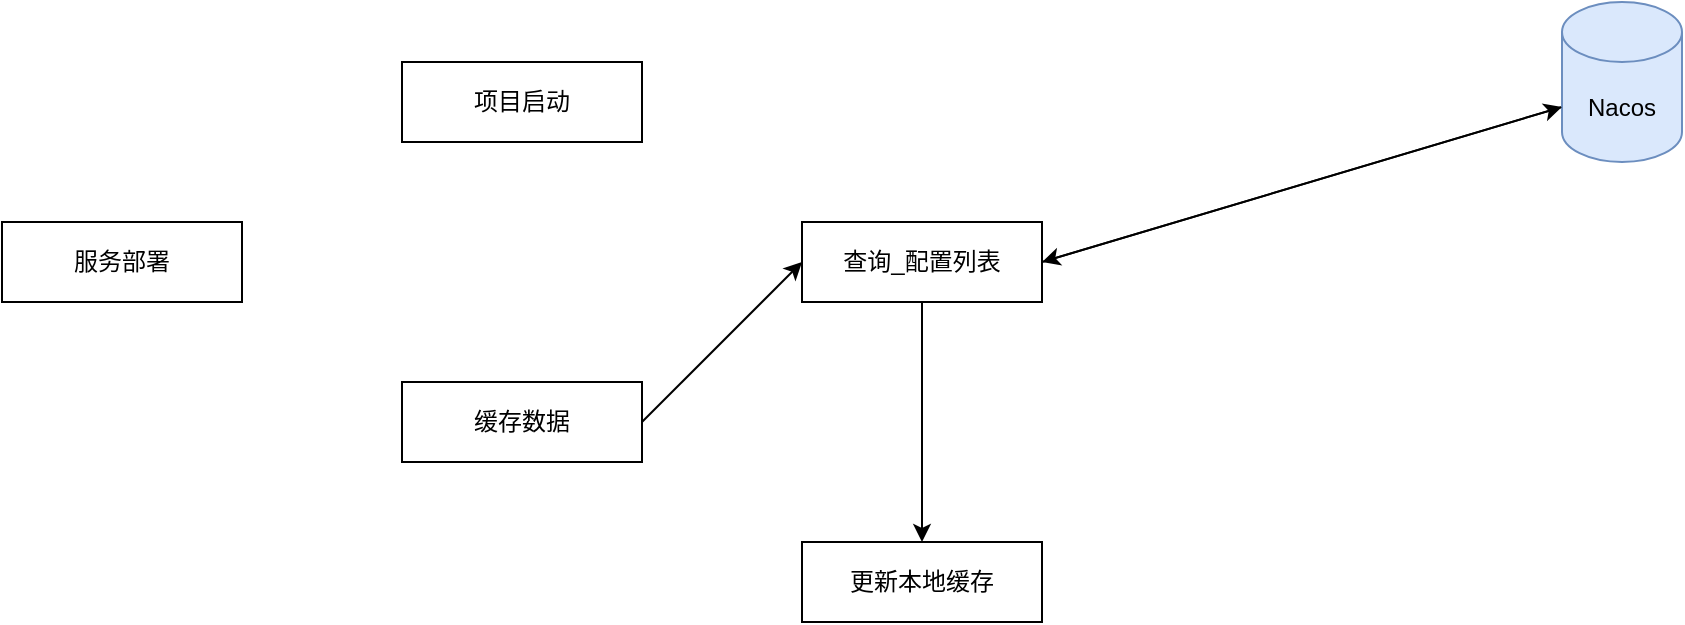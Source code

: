 <mxfile version="24.6.3" type="github">
  <diagram name="第 1 页" id="hD5VJrIIW-oPZ-sE8mMR">
    <mxGraphModel dx="1381" dy="732" grid="1" gridSize="10" guides="1" tooltips="1" connect="1" arrows="1" fold="1" page="1" pageScale="1" pageWidth="1600" pageHeight="1200" math="0" shadow="0">
      <root>
        <mxCell id="0" />
        <mxCell id="1" parent="0" />
        <mxCell id="Bd_30c_2kfmLjfsX3W71-1" value="服务部署" style="rounded=0;whiteSpace=wrap;html=1;" vertex="1" parent="1">
          <mxGeometry x="360" y="560" width="120" height="40" as="geometry" />
        </mxCell>
        <mxCell id="Bd_30c_2kfmLjfsX3W71-6" value="项目启动" style="rounded=0;whiteSpace=wrap;html=1;" vertex="1" parent="1">
          <mxGeometry x="560" y="480" width="120" height="40" as="geometry" />
        </mxCell>
        <mxCell id="Bd_30c_2kfmLjfsX3W71-13" style="rounded=0;orthogonalLoop=1;jettySize=auto;html=1;exitX=1;exitY=0.5;exitDx=0;exitDy=0;entryX=0;entryY=0.5;entryDx=0;entryDy=0;" edge="1" parent="1" source="Bd_30c_2kfmLjfsX3W71-7" target="Bd_30c_2kfmLjfsX3W71-8">
          <mxGeometry relative="1" as="geometry" />
        </mxCell>
        <mxCell id="Bd_30c_2kfmLjfsX3W71-7" value="缓存数据" style="rounded=0;whiteSpace=wrap;html=1;" vertex="1" parent="1">
          <mxGeometry x="560" y="640" width="120" height="40" as="geometry" />
        </mxCell>
        <mxCell id="Bd_30c_2kfmLjfsX3W71-18" style="edgeStyle=orthogonalEdgeStyle;rounded=0;orthogonalLoop=1;jettySize=auto;html=1;exitX=0.5;exitY=1;exitDx=0;exitDy=0;" edge="1" parent="1" source="Bd_30c_2kfmLjfsX3W71-8" target="Bd_30c_2kfmLjfsX3W71-17">
          <mxGeometry relative="1" as="geometry" />
        </mxCell>
        <mxCell id="Bd_30c_2kfmLjfsX3W71-8" value="查询_配置列表" style="rounded=0;whiteSpace=wrap;html=1;" vertex="1" parent="1">
          <mxGeometry x="760" y="560" width="120" height="40" as="geometry" />
        </mxCell>
        <mxCell id="Bd_30c_2kfmLjfsX3W71-16" style="rounded=0;orthogonalLoop=1;jettySize=auto;html=1;exitX=0;exitY=0;exitDx=0;exitDy=52.5;exitPerimeter=0;entryX=1;entryY=0.5;entryDx=0;entryDy=0;" edge="1" parent="1" source="Bd_30c_2kfmLjfsX3W71-11" target="Bd_30c_2kfmLjfsX3W71-8">
          <mxGeometry relative="1" as="geometry" />
        </mxCell>
        <mxCell id="Bd_30c_2kfmLjfsX3W71-11" value="Nacos" style="shape=cylinder3;whiteSpace=wrap;html=1;boundedLbl=1;backgroundOutline=1;size=15;fillColor=#dae8fc;strokeColor=#6c8ebf;" vertex="1" parent="1">
          <mxGeometry x="1140" y="450" width="60" height="80" as="geometry" />
        </mxCell>
        <mxCell id="Bd_30c_2kfmLjfsX3W71-12" style="rounded=0;orthogonalLoop=1;jettySize=auto;html=1;exitX=1;exitY=0.5;exitDx=0;exitDy=0;entryX=0;entryY=0;entryDx=0;entryDy=52.5;entryPerimeter=0;" edge="1" parent="1" source="Bd_30c_2kfmLjfsX3W71-8" target="Bd_30c_2kfmLjfsX3W71-11">
          <mxGeometry relative="1" as="geometry" />
        </mxCell>
        <mxCell id="Bd_30c_2kfmLjfsX3W71-17" value="更新本地缓存" style="rounded=0;whiteSpace=wrap;html=1;" vertex="1" parent="1">
          <mxGeometry x="760" y="720" width="120" height="40" as="geometry" />
        </mxCell>
      </root>
    </mxGraphModel>
  </diagram>
</mxfile>
